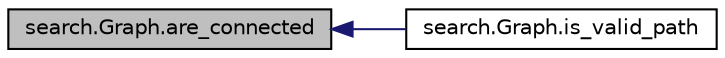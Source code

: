digraph "search.Graph.are_connected"
{
  edge [fontname="Helvetica",fontsize="10",labelfontname="Helvetica",labelfontsize="10"];
  node [fontname="Helvetica",fontsize="10",shape=record];
  rankdir="LR";
  Node1 [label="search.Graph.are_connected",height=0.2,width=0.4,color="black", fillcolor="grey75", style="filled", fontcolor="black"];
  Node1 -> Node2 [dir="back",color="midnightblue",fontsize="10",style="solid",fontname="Helvetica"];
  Node2 [label="search.Graph.is_valid_path",height=0.2,width=0.4,color="black", fillcolor="white", style="filled",URL="$classsearch_1_1_graph.html#a0f4cd5e8659abada444c798f34911d86"];
}
